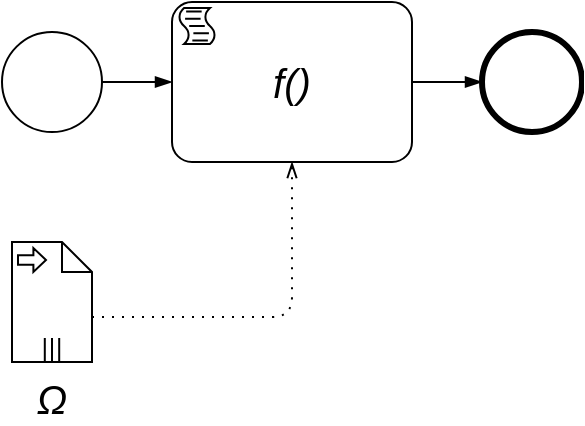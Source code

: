 <mxfile version="15.5.8" type="github" pages="6">
  <diagram name="action" id="ZmgsTJwCSUVpYqHxVXld">
    <mxGraphModel dx="786" dy="523" grid="1" gridSize="10" guides="1" tooltips="1" connect="1" arrows="1" fold="1" page="1" pageScale="1" pageWidth="827" pageHeight="1169" math="0" shadow="0">
      <root>
        <mxCell id="64gPIfemIm8wBGfhmk---0" />
        <mxCell id="64gPIfemIm8wBGfhmk---1" parent="64gPIfemIm8wBGfhmk---0" />
        <mxCell id="rY1zfkwRxjtRHLSeHKje-0" value="&lt;i&gt;Ω&lt;/i&gt;" style="shape=mxgraph.bpmn.data;labelPosition=center;verticalLabelPosition=bottom;align=center;verticalAlign=top;whiteSpace=wrap;size=15;html=1;bpmnTransferType=input;isCollection=1;fontSize=20;" vertex="1" parent="64gPIfemIm8wBGfhmk---1">
          <mxGeometry x="240" y="480" width="40" height="60" as="geometry" />
        </mxCell>
        <mxCell id="rY1zfkwRxjtRHLSeHKje-1" value="f()" style="points=[[0.25,0,0],[0.5,0,0],[0.75,0,0],[1,0.25,0],[1,0.5,0],[1,0.75,0],[0.75,1,0],[0.5,1,0],[0.25,1,0],[0,0.75,0],[0,0.5,0],[0,0.25,0]];shape=mxgraph.bpmn.task;whiteSpace=wrap;rectStyle=rounded;size=10;taskMarker=script;fontStyle=2;fontSize=20;" vertex="1" parent="64gPIfemIm8wBGfhmk---1">
          <mxGeometry x="320" y="360" width="120" height="80" as="geometry" />
        </mxCell>
        <mxCell id="rY1zfkwRxjtRHLSeHKje-2" value="" style="points=[[0.145,0.145,0],[0.5,0,0],[0.855,0.145,0],[1,0.5,0],[0.855,0.855,0],[0.5,1,0],[0.145,0.855,0],[0,0.5,0]];shape=mxgraph.bpmn.event;html=1;verticalLabelPosition=bottom;labelBackgroundColor=#ffffff;verticalAlign=top;align=center;perimeter=ellipsePerimeter;outlineConnect=0;aspect=fixed;outline=standard;symbol=general;fontSize=20;" vertex="1" parent="64gPIfemIm8wBGfhmk---1">
          <mxGeometry x="235" y="375" width="50" height="50" as="geometry" />
        </mxCell>
        <mxCell id="rY1zfkwRxjtRHLSeHKje-3" value="" style="points=[[0.145,0.145,0],[0.5,0,0],[0.855,0.145,0],[1,0.5,0],[0.855,0.855,0],[0.5,1,0],[0.145,0.855,0],[0,0.5,0]];shape=mxgraph.bpmn.event;html=1;verticalLabelPosition=bottom;labelBackgroundColor=#ffffff;verticalAlign=top;align=center;perimeter=ellipsePerimeter;outlineConnect=0;aspect=fixed;outline=end;symbol=terminate2;fontSize=20;" vertex="1" parent="64gPIfemIm8wBGfhmk---1">
          <mxGeometry x="475" y="375" width="50" height="50" as="geometry" />
        </mxCell>
        <mxCell id="rY1zfkwRxjtRHLSeHKje-5" value="" style="edgeStyle=elbowEdgeStyle;fontSize=12;html=1;endArrow=blockThin;endFill=1;exitX=1;exitY=0.5;exitDx=0;exitDy=0;exitPerimeter=0;" edge="1" parent="64gPIfemIm8wBGfhmk---1" source="rY1zfkwRxjtRHLSeHKje-1" target="rY1zfkwRxjtRHLSeHKje-3">
          <mxGeometry width="160" relative="1" as="geometry">
            <mxPoint x="570" y="350" as="sourcePoint" />
            <mxPoint x="460" y="420" as="targetPoint" />
          </mxGeometry>
        </mxCell>
        <mxCell id="rY1zfkwRxjtRHLSeHKje-6" value="" style="edgeStyle=elbowEdgeStyle;fontSize=12;html=1;endArrow=blockThin;endFill=1;exitX=1;exitY=0.5;exitDx=0;exitDy=0;exitPerimeter=0;entryX=0;entryY=0.5;entryDx=0;entryDy=0;entryPerimeter=0;" edge="1" parent="64gPIfemIm8wBGfhmk---1" source="rY1zfkwRxjtRHLSeHKje-2" target="rY1zfkwRxjtRHLSeHKje-1">
          <mxGeometry width="160" relative="1" as="geometry">
            <mxPoint x="460" y="320" as="sourcePoint" />
            <mxPoint x="500" y="320" as="targetPoint" />
            <Array as="points">
              <mxPoint x="300" y="400" />
              <mxPoint x="450" y="480" />
              <mxPoint x="480" y="560" />
            </Array>
          </mxGeometry>
        </mxCell>
        <mxCell id="rY1zfkwRxjtRHLSeHKje-7" value="" style="edgeStyle=elbowEdgeStyle;fontSize=12;html=1;endFill=0;startFill=0;endSize=6;startSize=6;dashed=1;dashPattern=1 4;endArrow=openThin;startArrow=none;exitX=0;exitY=0;exitDx=40;exitDy=37.5;exitPerimeter=0;entryX=0.5;entryY=1;entryDx=0;entryDy=0;entryPerimeter=0;" edge="1" parent="64gPIfemIm8wBGfhmk---1" source="rY1zfkwRxjtRHLSeHKje-0" target="rY1zfkwRxjtRHLSeHKje-1">
          <mxGeometry width="160" relative="1" as="geometry">
            <mxPoint x="341" y="557.5" as="sourcePoint" />
            <mxPoint x="413.5" y="510" as="targetPoint" />
            <Array as="points">
              <mxPoint x="380" y="500" />
              <mxPoint x="413.5" y="540" />
              <mxPoint x="383.5" y="550" />
              <mxPoint x="413.5" y="600" />
              <mxPoint x="443.5" y="580" />
            </Array>
          </mxGeometry>
        </mxCell>
      </root>
    </mxGraphModel>
  </diagram>
  <diagram name="dataOp" id="CG3BJu0UHaNjeeqR862J">
    <mxGraphModel dx="786" dy="523" grid="1" gridSize="10" guides="1" tooltips="1" connect="1" arrows="1" fold="1" page="1" pageScale="1" pageWidth="827" pageHeight="1169" math="0" shadow="0">
      <root>
        <mxCell id="mtPQD3GBz3dvf0cSw5bS-0" />
        <mxCell id="mtPQD3GBz3dvf0cSw5bS-1" parent="mtPQD3GBz3dvf0cSw5bS-0" />
        <mxCell id="mtPQD3GBz3dvf0cSw5bS-6" value="Input" style="shape=mxgraph.bpmn.data;labelPosition=center;verticalLabelPosition=bottom;align=center;verticalAlign=top;whiteSpace=wrap;size=15;html=1;bpmnTransferType=input;isCollection=1;fillColor=#f8cecc;strokeColor=#b85450;fontFamily=Verdana;" parent="mtPQD3GBz3dvf0cSw5bS-1" vertex="1">
          <mxGeometry x="242.5" y="620" width="35" height="40" as="geometry" />
        </mxCell>
        <mxCell id="mtPQD3GBz3dvf0cSw5bS-7" value="" style="edgeStyle=elbowEdgeStyle;fontSize=12;html=1;endFill=0;startFill=0;endSize=6;startSize=6;dashed=1;dashPattern=1 4;endArrow=openThin;startArrow=none;exitX=0;exitY=0;exitDx=40;exitDy=37.5;exitPerimeter=0;entryX=0.25;entryY=1;entryDx=0;entryDy=0;entryPerimeter=0;" parent="mtPQD3GBz3dvf0cSw5bS-1" source="mtPQD3GBz3dvf0cSw5bS-6" target="mtPQD3GBz3dvf0cSw5bS-11" edge="1">
          <mxGeometry width="160" relative="1" as="geometry">
            <mxPoint x="320" y="650" as="sourcePoint" />
            <mxPoint x="410" y="640" as="targetPoint" />
            <Array as="points">
              <mxPoint x="350" y="660" />
            </Array>
          </mxGeometry>
        </mxCell>
        <mxCell id="mtPQD3GBz3dvf0cSw5bS-8" value="" style="points=[[0.145,0.145,0],[0.5,0,0],[0.855,0.145,0],[1,0.5,0],[0.855,0.855,0],[0.5,1,0],[0.145,0.855,0],[0,0.5,0]];shape=mxgraph.bpmn.event;html=1;verticalLabelPosition=bottom;labelBackgroundColor=#ffffff;verticalAlign=top;align=center;perimeter=ellipsePerimeter;outlineConnect=0;aspect=fixed;outline=standard;symbol=general;" parent="mtPQD3GBz3dvf0cSw5bS-1" vertex="1">
          <mxGeometry x="240" y="560" width="40" height="40" as="geometry" />
        </mxCell>
        <mxCell id="mtPQD3GBz3dvf0cSw5bS-9" value="" style="edgeStyle=elbowEdgeStyle;fontSize=12;html=1;endArrow=blockThin;endFill=1;exitX=1;exitY=0.5;exitDx=0;exitDy=0;exitPerimeter=0;entryX=0;entryY=0.5;entryDx=0;entryDy=0;entryPerimeter=0;" parent="mtPQD3GBz3dvf0cSw5bS-1" source="mtPQD3GBz3dvf0cSw5bS-8" target="mtPQD3GBz3dvf0cSw5bS-11" edge="1">
          <mxGeometry width="160" relative="1" as="geometry">
            <mxPoint x="320" y="650" as="sourcePoint" />
            <mxPoint x="330" y="580" as="targetPoint" />
          </mxGeometry>
        </mxCell>
        <mxCell id="mtPQD3GBz3dvf0cSw5bS-10" value="Subflow" style="points=[[0.25,0,0],[0.5,0,0],[0.75,0,0],[1,0.25,0],[1,0.5,0],[1,0.75,0],[0.75,1,0],[0.5,1,0],[0.25,1,0],[0,0.75,0],[0,0.5,0],[0,0.25,0]];shape=mxgraph.bpmn.task;whiteSpace=wrap;rectStyle=rounded;size=10;taskMarker=abstract;isLoopSub=1;fillColor=#d5e8d4;strokeColor=#82b366;fontFamily=Verdana;" parent="mtPQD3GBz3dvf0cSw5bS-1" vertex="1">
          <mxGeometry x="480" y="560" width="120" height="40" as="geometry" />
        </mxCell>
        <mxCell id="mtPQD3GBz3dvf0cSw5bS-11" value="Data Operation" style="points=[[0.25,0,0],[0.5,0,0],[0.75,0,0],[1,0.25,0],[1,0.5,0],[1,0.75,0],[0.75,1,0],[0.5,1,0],[0.25,1,0],[0,0.75,0],[0,0.5,0],[0,0.25,0]];shape=mxgraph.bpmn.task;whiteSpace=wrap;rectStyle=rounded;size=10;taskMarker=businessRule;fillColor=#fff2cc;strokeColor=#d6b656;fontFamily=Verdana;" parent="mtPQD3GBz3dvf0cSw5bS-1" vertex="1">
          <mxGeometry x="320" y="560" width="120" height="40" as="geometry" />
        </mxCell>
        <mxCell id="mtPQD3GBz3dvf0cSw5bS-12" value="" style="edgeStyle=elbowEdgeStyle;fontSize=12;html=1;endArrow=blockThin;endFill=1;exitX=1;exitY=0.5;exitDx=0;exitDy=0;exitPerimeter=0;entryX=0;entryY=0.5;entryDx=0;entryDy=0;entryPerimeter=0;" parent="mtPQD3GBz3dvf0cSw5bS-1" source="mtPQD3GBz3dvf0cSw5bS-11" target="mtPQD3GBz3dvf0cSw5bS-10" edge="1">
          <mxGeometry width="160" relative="1" as="geometry">
            <mxPoint x="290" y="590" as="sourcePoint" />
            <mxPoint x="340" y="590" as="targetPoint" />
          </mxGeometry>
        </mxCell>
        <mxCell id="mtPQD3GBz3dvf0cSw5bS-14" value="Results" style="shape=mxgraph.bpmn.data;labelPosition=center;verticalLabelPosition=bottom;align=center;verticalAlign=top;whiteSpace=wrap;size=15;html=1;bpmnTransferType=none;isCollection=1;fillColor=#f8cecc;strokeColor=#b85450;fontFamily=Verdana;" parent="mtPQD3GBz3dvf0cSw5bS-1" vertex="1">
          <mxGeometry x="442.5" y="620" width="35" height="40" as="geometry" />
        </mxCell>
        <mxCell id="mtPQD3GBz3dvf0cSw5bS-15" value="" style="edgeStyle=elbowEdgeStyle;fontSize=12;html=1;endFill=0;startFill=0;endSize=6;startSize=6;dashed=1;dashPattern=1 4;endArrow=openThin;startArrow=none;entryX=0.25;entryY=1;entryDx=0;entryDy=0;entryPerimeter=0;exitX=0;exitY=0;exitDx=35;exitDy=27.5;exitPerimeter=0;" parent="mtPQD3GBz3dvf0cSw5bS-1" source="mtPQD3GBz3dvf0cSw5bS-14" target="mtPQD3GBz3dvf0cSw5bS-10" edge="1">
          <mxGeometry width="160" relative="1" as="geometry">
            <mxPoint x="500" y="670" as="sourcePoint" />
            <mxPoint x="360" y="630" as="targetPoint" />
            <Array as="points">
              <mxPoint x="510" y="640" />
              <mxPoint x="500" y="630" />
              <mxPoint x="510" y="670" />
            </Array>
          </mxGeometry>
        </mxCell>
        <mxCell id="mtPQD3GBz3dvf0cSw5bS-16" value="" style="edgeStyle=elbowEdgeStyle;fontSize=12;html=1;endFill=0;startFill=0;endSize=6;startSize=6;dashed=1;dashPattern=1 4;endArrow=none;startArrow=none;exitX=0.75;exitY=1;exitDx=0;exitDy=0;exitPerimeter=0;entryX=0;entryY=0.5;entryDx=0;entryDy=0;entryPerimeter=0;" parent="mtPQD3GBz3dvf0cSw5bS-1" source="mtPQD3GBz3dvf0cSw5bS-11" target="mtPQD3GBz3dvf0cSw5bS-14" edge="1">
          <mxGeometry width="160" relative="1" as="geometry">
            <mxPoint x="320" y="650" as="sourcePoint" />
            <mxPoint x="480" y="650" as="targetPoint" />
            <Array as="points">
              <mxPoint x="410" y="630" />
              <mxPoint x="410" y="670" />
            </Array>
          </mxGeometry>
        </mxCell>
        <mxCell id="mtPQD3GBz3dvf0cSw5bS-19" value="" style="points=[[0.145,0.145,0],[0.5,0,0],[0.855,0.145,0],[1,0.5,0],[0.855,0.855,0],[0.5,1,0],[0.145,0.855,0],[0,0.5,0]];shape=mxgraph.bpmn.event;html=1;verticalLabelPosition=bottom;labelBackgroundColor=#ffffff;verticalAlign=top;align=center;perimeter=ellipsePerimeter;outlineConnect=0;aspect=fixed;outline=end;symbol=terminate2;" parent="mtPQD3GBz3dvf0cSw5bS-1" vertex="1">
          <mxGeometry x="640" y="560" width="40" height="40" as="geometry" />
        </mxCell>
        <mxCell id="mtPQD3GBz3dvf0cSw5bS-20" value="" style="edgeStyle=elbowEdgeStyle;fontSize=12;html=1;endArrow=blockThin;endFill=1;exitX=1;exitY=0.5;exitDx=0;exitDy=0;exitPerimeter=0;entryX=0;entryY=0.5;entryDx=0;entryDy=0;entryPerimeter=0;" parent="mtPQD3GBz3dvf0cSw5bS-1" source="mtPQD3GBz3dvf0cSw5bS-10" target="mtPQD3GBz3dvf0cSw5bS-19" edge="1">
          <mxGeometry width="160" relative="1" as="geometry">
            <mxPoint x="450" y="210" as="sourcePoint" />
            <mxPoint x="650" y="210" as="targetPoint" />
          </mxGeometry>
        </mxCell>
        <mxCell id="mtPQD3GBz3dvf0cSw5bS-36" value="Action Result" style="shape=mxgraph.bpmn.data;labelPosition=center;verticalLabelPosition=bottom;align=center;verticalAlign=top;whiteSpace=wrap;size=15;html=1;bpmnTransferType=output;fillColor=#e1d5e7;strokeColor=#9673a6;fontFamily=Verdana;" parent="mtPQD3GBz3dvf0cSw5bS-1" vertex="1">
          <mxGeometry x="642.5" y="620" width="35" height="40" as="geometry" />
        </mxCell>
        <mxCell id="mtPQD3GBz3dvf0cSw5bS-37" value="" style="edgeStyle=elbowEdgeStyle;fontSize=12;html=1;endFill=0;startFill=0;endSize=6;startSize=6;dashed=1;dashPattern=1 4;endArrow=openThin;startArrow=none;exitX=0.75;exitY=1;exitDx=0;exitDy=0;exitPerimeter=0;entryX=0;entryY=0.5;entryDx=0;entryDy=0;entryPerimeter=0;" parent="mtPQD3GBz3dvf0cSw5bS-1" source="mtPQD3GBz3dvf0cSw5bS-10" target="mtPQD3GBz3dvf0cSw5bS-36" edge="1">
          <mxGeometry width="160" relative="1" as="geometry">
            <mxPoint x="570" y="640" as="sourcePoint" />
            <mxPoint x="630" y="740" as="targetPoint" />
            <Array as="points">
              <mxPoint x="570" y="630" />
              <mxPoint x="600" y="650" />
              <mxPoint x="570" y="680" />
              <mxPoint x="550" y="700" />
            </Array>
          </mxGeometry>
        </mxCell>
        <mxCell id="rlijMssMlbkgLzOLZvpP-0" value="&lt;i&gt;Ω&lt;/i&gt;" style="shape=mxgraph.bpmn.data;labelPosition=center;verticalLabelPosition=bottom;align=center;verticalAlign=top;whiteSpace=wrap;size=15;html=1;bpmnTransferType=input;isCollection=1;fontSize=20;" vertex="1" parent="mtPQD3GBz3dvf0cSw5bS-1">
          <mxGeometry x="241" y="920" width="40" height="60" as="geometry" />
        </mxCell>
        <mxCell id="rlijMssMlbkgLzOLZvpP-2" value="" style="points=[[0.145,0.145,0],[0.5,0,0],[0.855,0.145,0],[1,0.5,0],[0.855,0.855,0],[0.5,1,0],[0.145,0.855,0],[0,0.5,0]];shape=mxgraph.bpmn.event;html=1;verticalLabelPosition=bottom;labelBackgroundColor=#ffffff;verticalAlign=top;align=center;perimeter=ellipsePerimeter;outlineConnect=0;aspect=fixed;outline=standard;symbol=general;fontSize=20;" vertex="1" parent="mtPQD3GBz3dvf0cSw5bS-1">
          <mxGeometry x="235" y="815" width="50" height="50" as="geometry" />
        </mxCell>
        <mxCell id="rlijMssMlbkgLzOLZvpP-3" value="" style="points=[[0.145,0.145,0],[0.5,0,0],[0.855,0.145,0],[1,0.5,0],[0.855,0.855,0],[0.5,1,0],[0.145,0.855,0],[0,0.5,0]];shape=mxgraph.bpmn.event;html=1;verticalLabelPosition=bottom;labelBackgroundColor=#ffffff;verticalAlign=top;align=center;perimeter=ellipsePerimeter;outlineConnect=0;aspect=fixed;outline=end;symbol=terminate2;fontSize=20;" vertex="1" parent="mtPQD3GBz3dvf0cSw5bS-1">
          <mxGeometry x="680" y="815" width="50" height="50" as="geometry" />
        </mxCell>
        <mxCell id="rlijMssMlbkgLzOLZvpP-4" value="" style="edgeStyle=elbowEdgeStyle;fontSize=12;html=1;endArrow=blockThin;endFill=1;exitX=1;exitY=0.5;exitDx=0;exitDy=0;exitPerimeter=0;" edge="1" parent="mtPQD3GBz3dvf0cSw5bS-1" source="rlijMssMlbkgLzOLZvpP-8" target="rlijMssMlbkgLzOLZvpP-3">
          <mxGeometry width="160" relative="1" as="geometry">
            <mxPoint x="570" y="790" as="sourcePoint" />
            <mxPoint x="460" y="860" as="targetPoint" />
          </mxGeometry>
        </mxCell>
        <mxCell id="rlijMssMlbkgLzOLZvpP-5" value="" style="edgeStyle=elbowEdgeStyle;fontSize=12;html=1;endArrow=blockThin;endFill=1;exitX=1;exitY=0.5;exitDx=0;exitDy=0;exitPerimeter=0;entryX=0;entryY=0.5;entryDx=0;entryDy=0;entryPerimeter=0;" edge="1" parent="mtPQD3GBz3dvf0cSw5bS-1" source="rlijMssMlbkgLzOLZvpP-2" target="rlijMssMlbkgLzOLZvpP-7">
          <mxGeometry width="160" relative="1" as="geometry">
            <mxPoint x="460" y="760" as="sourcePoint" />
            <mxPoint x="500" y="760" as="targetPoint" />
            <Array as="points">
              <mxPoint x="300" y="840" />
              <mxPoint x="450" y="920" />
              <mxPoint x="480" y="1000" />
            </Array>
          </mxGeometry>
        </mxCell>
        <mxCell id="rlijMssMlbkgLzOLZvpP-6" value="" style="edgeStyle=elbowEdgeStyle;fontSize=12;html=1;endFill=0;startFill=0;endSize=6;startSize=6;dashed=1;dashPattern=1 4;endArrow=openThin;startArrow=none;exitX=0;exitY=0;exitDx=40;exitDy=37.5;exitPerimeter=0;entryX=0.25;entryY=1;entryDx=0;entryDy=0;entryPerimeter=0;" edge="1" parent="mtPQD3GBz3dvf0cSw5bS-1" source="rlijMssMlbkgLzOLZvpP-0" target="rlijMssMlbkgLzOLZvpP-7">
          <mxGeometry width="160" relative="1" as="geometry">
            <mxPoint x="341" y="997.5" as="sourcePoint" />
            <mxPoint x="413.5" y="950" as="targetPoint" />
            <Array as="points">
              <mxPoint x="350" y="930" />
              <mxPoint x="360" y="930" />
              <mxPoint x="380" y="940" />
              <mxPoint x="413.5" y="980" />
              <mxPoint x="383.5" y="990" />
              <mxPoint x="413.5" y="1040" />
              <mxPoint x="443.5" y="1020" />
            </Array>
          </mxGeometry>
        </mxCell>
        <mxCell id="rlijMssMlbkgLzOLZvpP-7" value="X" style="points=[[0.25,0,0],[0.5,0,0],[0.75,0,0],[1,0.25,0],[1,0.5,0],[1,0.75,0],[0.75,1,0],[0.5,1,0],[0.25,1,0],[0,0.75,0],[0,0.5,0],[0,0.25,0]];shape=mxgraph.bpmn.task;whiteSpace=wrap;rectStyle=rounded;size=10;taskMarker=businessRule;fontSize=20;" vertex="1" parent="mtPQD3GBz3dvf0cSw5bS-1">
          <mxGeometry x="320" y="800" width="120" height="80" as="geometry" />
        </mxCell>
        <mxCell id="rlijMssMlbkgLzOLZvpP-8" value="F" style="points=[[0.25,0,0],[0.5,0,0],[0.75,0,0],[1,0.25,0],[1,0.5,0],[1,0.75,0],[0.75,1,0],[0.5,1,0],[0.25,1,0],[0,0.75,0],[0,0.5,0],[0,0.25,0]];shape=mxgraph.bpmn.task;whiteSpace=wrap;rectStyle=rounded;size=10;taskMarker=abstract;isLoopSub=1;fontSize=20;fontStyle=2" vertex="1" parent="mtPQD3GBz3dvf0cSw5bS-1">
          <mxGeometry x="520" y="800" width="120" height="80" as="geometry" />
        </mxCell>
        <mxCell id="rlijMssMlbkgLzOLZvpP-9" value="" style="edgeStyle=elbowEdgeStyle;fontSize=12;html=1;endArrow=blockThin;endFill=1;exitX=1;exitY=0.5;exitDx=0;exitDy=0;exitPerimeter=0;entryX=0;entryY=0.5;entryDx=0;entryDy=0;entryPerimeter=0;" edge="1" parent="mtPQD3GBz3dvf0cSw5bS-1" source="rlijMssMlbkgLzOLZvpP-7" target="rlijMssMlbkgLzOLZvpP-8">
          <mxGeometry width="160" relative="1" as="geometry">
            <mxPoint x="530" y="960" as="sourcePoint" />
            <mxPoint x="660" y="960" as="targetPoint" />
          </mxGeometry>
        </mxCell>
        <mxCell id="rlijMssMlbkgLzOLZvpP-10" value="&lt;font&gt;&lt;font face=&quot;Courier New&quot; size=&quot;1&quot;&gt;&lt;b style=&quot;font-size: 17px&quot;&gt;eval&lt;/b&gt;&lt;/font&gt;&lt;span style=&quot;font-size: 20px&quot;&gt;(&lt;/span&gt;&lt;i style=&quot;font-size: 20px&quot;&gt;D&lt;/i&gt;&lt;span style=&quot;font-size: 20px&quot;&gt;(&lt;/span&gt;&lt;i style=&quot;font-size: 20px&quot;&gt;G&lt;/i&gt;&lt;span style=&quot;font-size: 20px&quot;&gt;),&amp;nbsp;&lt;/span&gt;&lt;i style=&quot;font-size: 20px&quot;&gt;X&lt;/i&gt;&lt;span style=&quot;font-size: 20px&quot;&gt;(&lt;/span&gt;&lt;i style=&quot;font-size: 20px&quot;&gt;Ω&lt;/i&gt;&lt;span style=&quot;font-size: 20px&quot;&gt;))&lt;/span&gt;&lt;/font&gt;" style="shape=mxgraph.bpmn.data;labelPosition=center;verticalLabelPosition=bottom;align=center;verticalAlign=top;size=15;html=1;bpmnTransferType=none;isCollection=1;fontSize=20;" vertex="1" parent="mtPQD3GBz3dvf0cSw5bS-1">
          <mxGeometry x="460" y="920" width="40" height="60" as="geometry" />
        </mxCell>
        <mxCell id="rlijMssMlbkgLzOLZvpP-11" value="" style="edgeStyle=elbowEdgeStyle;fontSize=12;html=1;endFill=0;startFill=0;endSize=6;startSize=6;dashed=1;dashPattern=1 4;endArrow=openThin;startArrow=none;exitX=0.75;exitY=1;exitDx=0;exitDy=0;exitPerimeter=0;entryX=0;entryY=0.5;entryDx=0;entryDy=0;entryPerimeter=0;" edge="1" parent="mtPQD3GBz3dvf0cSw5bS-1" source="rlijMssMlbkgLzOLZvpP-7" target="rlijMssMlbkgLzOLZvpP-10">
          <mxGeometry width="160" relative="1" as="geometry">
            <mxPoint x="290" y="967.5" as="sourcePoint" />
            <mxPoint x="360" y="890" as="targetPoint" />
            <Array as="points">
              <mxPoint x="410" y="930" />
              <mxPoint x="360" y="940" />
              <mxPoint x="370" y="940" />
              <mxPoint x="390" y="950" />
              <mxPoint x="423.5" y="990" />
              <mxPoint x="393.5" y="1000" />
              <mxPoint x="423.5" y="1050" />
              <mxPoint x="453.5" y="1030" />
            </Array>
          </mxGeometry>
        </mxCell>
        <mxCell id="rlijMssMlbkgLzOLZvpP-12" value="" style="edgeStyle=elbowEdgeStyle;fontSize=12;html=1;endFill=0;startFill=0;endSize=6;startSize=6;dashed=1;dashPattern=1 4;endArrow=openThin;startArrow=none;exitX=0;exitY=0;exitDx=40;exitDy=37.5;exitPerimeter=0;entryX=0.25;entryY=1;entryDx=0;entryDy=0;entryPerimeter=0;" edge="1" parent="mtPQD3GBz3dvf0cSw5bS-1" source="rlijMssMlbkgLzOLZvpP-10" target="rlijMssMlbkgLzOLZvpP-8">
          <mxGeometry width="160" relative="1" as="geometry">
            <mxPoint x="530" y="1017.5" as="sourcePoint" />
            <mxPoint x="600" y="940" as="targetPoint" />
            <Array as="points">
              <mxPoint x="550" y="910" />
              <mxPoint x="510" y="930" />
              <mxPoint x="540" y="940" />
              <mxPoint x="530" y="970" />
              <mxPoint x="600" y="990" />
              <mxPoint x="610" y="990" />
              <mxPoint x="630" y="1000" />
              <mxPoint x="663.5" y="1040" />
              <mxPoint x="633.5" y="1050" />
              <mxPoint x="663.5" y="1100" />
              <mxPoint x="693.5" y="1080" />
            </Array>
          </mxGeometry>
        </mxCell>
        <mxCell id="I0YLZmHu2buA1VgCKHsa-0" value="&lt;i&gt;D&lt;/i&gt;(&lt;i&gt;G&lt;/i&gt;)" style="shape=mxgraph.bpmn.data;labelPosition=center;verticalLabelPosition=bottom;align=center;verticalAlign=top;whiteSpace=wrap;size=15;html=1;bpmnTransferType=input;isCollection=1;fontSize=20;" vertex="1" parent="mtPQD3GBz3dvf0cSw5bS-1">
          <mxGeometry x="240" y="1040" width="40" height="60" as="geometry" />
        </mxCell>
        <mxCell id="I0YLZmHu2buA1VgCKHsa-1" value="" style="edgeStyle=elbowEdgeStyle;fontSize=12;html=1;endFill=0;startFill=0;endSize=6;startSize=6;dashed=1;dashPattern=1 4;endArrow=openThin;startArrow=none;exitX=0;exitY=0;exitDx=40;exitDy=37.5;exitPerimeter=0;entryX=0.5;entryY=1;entryDx=0;entryDy=0;entryPerimeter=0;" edge="1" parent="mtPQD3GBz3dvf0cSw5bS-1" source="I0YLZmHu2buA1VgCKHsa-0" target="rlijMssMlbkgLzOLZvpP-7">
          <mxGeometry width="160" relative="1" as="geometry">
            <mxPoint x="290" y="967.5" as="sourcePoint" />
            <mxPoint x="360" y="890" as="targetPoint" />
            <Array as="points">
              <mxPoint x="380" y="1030" />
              <mxPoint x="360" y="940" />
              <mxPoint x="370" y="940" />
              <mxPoint x="390" y="950" />
              <mxPoint x="423.5" y="990" />
              <mxPoint x="393.5" y="1000" />
              <mxPoint x="423.5" y="1050" />
              <mxPoint x="453.5" y="1030" />
            </Array>
          </mxGeometry>
        </mxCell>
        <mxCell id="4f34kjib-TBLV56T7WzX-1" value="" style="edgeStyle=elbowEdgeStyle;fontSize=12;html=1;endFill=0;startFill=0;endSize=6;startSize=6;dashed=1;dashPattern=1 4;endArrow=openThin;startArrow=none;exitX=0;exitY=0;exitDx=40;exitDy=37.5;exitPerimeter=0;entryX=0.75;entryY=1;entryDx=0;entryDy=0;entryPerimeter=0;" edge="1" parent="mtPQD3GBz3dvf0cSw5bS-1" source="I0YLZmHu2buA1VgCKHsa-0" target="rlijMssMlbkgLzOLZvpP-8">
          <mxGeometry width="160" relative="1" as="geometry">
            <mxPoint x="290" y="1087.5" as="sourcePoint" />
            <mxPoint x="390" y="890" as="targetPoint" />
            <Array as="points">
              <mxPoint x="610" y="940" />
              <mxPoint x="570" y="1010" />
              <mxPoint x="390" y="1040" />
              <mxPoint x="370" y="950" />
              <mxPoint x="380" y="950" />
              <mxPoint x="400" y="960" />
              <mxPoint x="433.5" y="1000" />
              <mxPoint x="403.5" y="1010" />
              <mxPoint x="433.5" y="1060" />
              <mxPoint x="463.5" y="1040" />
            </Array>
          </mxGeometry>
        </mxCell>
      </root>
    </mxGraphModel>
  </diagram>
  <diagram name="seq" id="PIpiAjDzQvv26k8Qm0He">
    <mxGraphModel dx="786" dy="523" grid="1" gridSize="10" guides="1" tooltips="1" connect="1" arrows="1" fold="1" page="1" pageScale="1" pageWidth="827" pageHeight="1169" math="0" shadow="0">
      <root>
        <mxCell id="oDSJOYrTl1rFPSjPKtZr-0" />
        <mxCell id="oDSJOYrTl1rFPSjPKtZr-1" parent="oDSJOYrTl1rFPSjPKtZr-0" />
        <mxCell id="oDSJOYrTl1rFPSjPKtZr-16" value="&lt;i&gt;Ω&lt;/i&gt;" style="shape=mxgraph.bpmn.data;labelPosition=center;verticalLabelPosition=bottom;align=center;verticalAlign=top;whiteSpace=wrap;size=15;html=1;bpmnTransferType=input;isCollection=1;fontSize=20;" vertex="1" parent="oDSJOYrTl1rFPSjPKtZr-1">
          <mxGeometry x="240" y="920" width="40" height="60" as="geometry" />
        </mxCell>
        <mxCell id="oDSJOYrTl1rFPSjPKtZr-17" value="" style="points=[[0.145,0.145,0],[0.5,0,0],[0.855,0.145,0],[1,0.5,0],[0.855,0.855,0],[0.5,1,0],[0.145,0.855,0],[0,0.5,0]];shape=mxgraph.bpmn.event;html=1;verticalLabelPosition=bottom;labelBackgroundColor=#ffffff;verticalAlign=top;align=center;perimeter=ellipsePerimeter;outlineConnect=0;aspect=fixed;outline=standard;symbol=general;fontSize=20;" vertex="1" parent="oDSJOYrTl1rFPSjPKtZr-1">
          <mxGeometry x="235" y="815" width="50" height="50" as="geometry" />
        </mxCell>
        <mxCell id="oDSJOYrTl1rFPSjPKtZr-18" value="" style="points=[[0.145,0.145,0],[0.5,0,0],[0.855,0.145,0],[1,0.5,0],[0.855,0.855,0],[0.5,1,0],[0.145,0.855,0],[0,0.5,0]];shape=mxgraph.bpmn.event;html=1;verticalLabelPosition=bottom;labelBackgroundColor=#ffffff;verticalAlign=top;align=center;perimeter=ellipsePerimeter;outlineConnect=0;aspect=fixed;outline=end;symbol=terminate2;fontSize=20;" vertex="1" parent="oDSJOYrTl1rFPSjPKtZr-1">
          <mxGeometry x="920" y="815" width="50" height="50" as="geometry" />
        </mxCell>
        <mxCell id="oDSJOYrTl1rFPSjPKtZr-19" value="" style="edgeStyle=elbowEdgeStyle;fontSize=12;html=1;endArrow=blockThin;endFill=1;exitX=1;exitY=0.5;exitDx=0;exitDy=0;exitPerimeter=0;" edge="1" parent="oDSJOYrTl1rFPSjPKtZr-1" source="oDSJOYrTl1rFPSjPKtZr-31" target="oDSJOYrTl1rFPSjPKtZr-18">
          <mxGeometry width="160" relative="1" as="geometry">
            <mxPoint x="1010" y="840" as="sourcePoint" />
            <mxPoint x="870" y="860" as="targetPoint" />
          </mxGeometry>
        </mxCell>
        <mxCell id="oDSJOYrTl1rFPSjPKtZr-20" value="" style="edgeStyle=elbowEdgeStyle;fontSize=12;html=1;endArrow=blockThin;endFill=1;exitX=1;exitY=0.5;exitDx=0;exitDy=0;exitPerimeter=0;entryX=0;entryY=0.5;entryDx=0;entryDy=0;entryPerimeter=0;" edge="1" parent="oDSJOYrTl1rFPSjPKtZr-1" source="oDSJOYrTl1rFPSjPKtZr-17" target="oDSJOYrTl1rFPSjPKtZr-23">
          <mxGeometry width="160" relative="1" as="geometry">
            <mxPoint x="460" y="760" as="sourcePoint" />
            <mxPoint x="500" y="760" as="targetPoint" />
            <Array as="points">
              <mxPoint x="300" y="840" />
              <mxPoint x="450" y="920" />
              <mxPoint x="480" y="1000" />
            </Array>
          </mxGeometry>
        </mxCell>
        <mxCell id="oDSJOYrTl1rFPSjPKtZr-21" value="" style="edgeStyle=elbowEdgeStyle;fontSize=12;html=1;endFill=0;startFill=0;endSize=6;startSize=6;dashed=1;dashPattern=1 4;endArrow=openThin;startArrow=none;exitX=0;exitY=0;exitDx=40;exitDy=37.5;exitPerimeter=0;entryX=0.25;entryY=1;entryDx=0;entryDy=0;entryPerimeter=0;" edge="1" parent="oDSJOYrTl1rFPSjPKtZr-1" source="oDSJOYrTl1rFPSjPKtZr-16" target="oDSJOYrTl1rFPSjPKtZr-23">
          <mxGeometry width="160" relative="1" as="geometry">
            <mxPoint x="341" y="997.5" as="sourcePoint" />
            <mxPoint x="413.5" y="950" as="targetPoint" />
            <Array as="points">
              <mxPoint x="350" y="930" />
              <mxPoint x="360" y="930" />
              <mxPoint x="380" y="940" />
              <mxPoint x="413.5" y="980" />
              <mxPoint x="383.5" y="990" />
              <mxPoint x="413.5" y="1040" />
              <mxPoint x="443.5" y="1020" />
            </Array>
          </mxGeometry>
        </mxCell>
        <mxCell id="oDSJOYrTl1rFPSjPKtZr-23" value="F₁" style="points=[[0.25,0,0],[0.5,0,0],[0.75,0,0],[1,0.25,0],[1,0.5,0],[1,0.75,0],[0.75,1,0],[0.5,1,0],[0.25,1,0],[0,0.75,0],[0,0.5,0],[0,0.25,0]];shape=mxgraph.bpmn.task;whiteSpace=wrap;rectStyle=rounded;size=10;taskMarker=abstract;isLoopSub=1;fontSize=20;fontStyle=2" vertex="1" parent="oDSJOYrTl1rFPSjPKtZr-1">
          <mxGeometry x="320" y="800" width="120" height="80" as="geometry" />
        </mxCell>
        <mxCell id="oDSJOYrTl1rFPSjPKtZr-27" value="" style="edgeStyle=elbowEdgeStyle;fontSize=12;html=1;endFill=0;startFill=0;endSize=6;startSize=6;dashed=1;dashPattern=1 4;endArrow=openThin;startArrow=none;exitX=0;exitY=0;exitDx=40;exitDy=37.5;exitPerimeter=0;entryX=0.25;entryY=1;entryDx=0;entryDy=0;entryPerimeter=0;" edge="1" parent="oDSJOYrTl1rFPSjPKtZr-1" source="oDSJOYrTl1rFPSjPKtZr-16" target="oDSJOYrTl1rFPSjPKtZr-31">
          <mxGeometry width="160" relative="1" as="geometry">
            <mxPoint x="650" y="1100" as="sourcePoint" />
            <mxPoint x="790" y="1010" as="targetPoint" />
            <Array as="points">
              <mxPoint x="790" y="930" />
              <mxPoint x="710" y="1082.5" />
              <mxPoint x="700" y="1112.5" />
              <mxPoint x="770" y="1132.5" />
              <mxPoint x="780" y="1132.5" />
              <mxPoint x="800" y="1142.5" />
              <mxPoint x="833.5" y="1182.5" />
              <mxPoint x="803.5" y="1192.5" />
              <mxPoint x="833.5" y="1242.5" />
              <mxPoint x="863.5" y="1222.5" />
            </Array>
          </mxGeometry>
        </mxCell>
        <mxCell id="oDSJOYrTl1rFPSjPKtZr-28" value="&lt;i&gt;D&lt;/i&gt;(&lt;i&gt;G&lt;/i&gt;)" style="shape=mxgraph.bpmn.data;labelPosition=center;verticalLabelPosition=bottom;align=center;verticalAlign=top;whiteSpace=wrap;size=15;html=1;bpmnTransferType=input;isCollection=1;fontSize=20;" vertex="1" parent="oDSJOYrTl1rFPSjPKtZr-1">
          <mxGeometry x="241" y="1040" width="40" height="60" as="geometry" />
        </mxCell>
        <mxCell id="oDSJOYrTl1rFPSjPKtZr-29" value="" style="edgeStyle=elbowEdgeStyle;fontSize=12;html=1;endFill=0;startFill=0;endSize=6;startSize=6;dashed=1;dashPattern=1 4;endArrow=openThin;startArrow=none;exitX=0;exitY=0;exitDx=40;exitDy=37.5;exitPerimeter=0;entryX=0.75;entryY=1;entryDx=0;entryDy=0;entryPerimeter=0;" edge="1" parent="oDSJOYrTl1rFPSjPKtZr-1" source="oDSJOYrTl1rFPSjPKtZr-28" target="oDSJOYrTl1rFPSjPKtZr-23">
          <mxGeometry width="160" relative="1" as="geometry">
            <mxPoint x="290" y="967.5" as="sourcePoint" />
            <mxPoint x="360" y="890" as="targetPoint" />
            <Array as="points">
              <mxPoint x="410" y="950" />
              <mxPoint x="380" y="950" />
              <mxPoint x="550" y="930" />
              <mxPoint x="380" y="1030" />
              <mxPoint x="360" y="940" />
              <mxPoint x="370" y="940" />
              <mxPoint x="390" y="950" />
              <mxPoint x="423.5" y="990" />
              <mxPoint x="393.5" y="1000" />
              <mxPoint x="423.5" y="1050" />
              <mxPoint x="453.5" y="1030" />
            </Array>
          </mxGeometry>
        </mxCell>
        <mxCell id="oDSJOYrTl1rFPSjPKtZr-30" value="F₁" style="points=[[0.25,0,0],[0.5,0,0],[0.75,0,0],[1,0.25,0],[1,0.5,0],[1,0.75,0],[0.75,1,0],[0.5,1,0],[0.25,1,0],[0,0.75,0],[0,0.5,0],[0,0.25,0]];shape=mxgraph.bpmn.task;whiteSpace=wrap;rectStyle=rounded;size=10;taskMarker=abstract;isLoopSub=1;fontSize=20;fontStyle=2" vertex="1" parent="oDSJOYrTl1rFPSjPKtZr-1">
          <mxGeometry x="480" y="800" width="120" height="80" as="geometry" />
        </mxCell>
        <mxCell id="oDSJOYrTl1rFPSjPKtZr-31" value="F₁" style="points=[[0.25,0,0],[0.5,0,0],[0.75,0,0],[1,0.25,0],[1,0.5,0],[1,0.75,0],[0.75,1,0],[0.5,1,0],[0.25,1,0],[0,0.75,0],[0,0.5,0],[0,0.25,0]];shape=mxgraph.bpmn.task;whiteSpace=wrap;rectStyle=rounded;size=10;taskMarker=abstract;isLoopSub=1;fontSize=20;fontStyle=2" vertex="1" parent="oDSJOYrTl1rFPSjPKtZr-1">
          <mxGeometry x="760" y="800" width="120" height="80" as="geometry" />
        </mxCell>
        <mxCell id="-3-gw3Ichaiu_LMAoTk1-0" value="&lt;font&gt;&lt;font style=&quot;font-size: 30px&quot;&gt;...&lt;/font&gt;&lt;br&gt;&lt;/font&gt;" style="text;html=1;strokeColor=none;fillColor=none;align=center;verticalAlign=middle;whiteSpace=wrap;rounded=0;" vertex="1" parent="oDSJOYrTl1rFPSjPKtZr-1">
          <mxGeometry x="640" y="830" width="80" height="20" as="geometry" />
        </mxCell>
        <mxCell id="-3-gw3Ichaiu_LMAoTk1-1" value="" style="edgeStyle=elbowEdgeStyle;fontSize=12;html=1;endArrow=blockThin;endFill=1;entryX=0;entryY=0.5;entryDx=0;entryDy=0;entryPerimeter=0;" edge="1" parent="oDSJOYrTl1rFPSjPKtZr-1" target="oDSJOYrTl1rFPSjPKtZr-30">
          <mxGeometry width="160" relative="1" as="geometry">
            <mxPoint x="440" y="840" as="sourcePoint" />
            <mxPoint x="330" y="850" as="targetPoint" />
            <Array as="points">
              <mxPoint x="460" y="760" />
              <mxPoint x="310" y="850" />
              <mxPoint x="460" y="930" />
              <mxPoint x="490" y="1010" />
            </Array>
          </mxGeometry>
        </mxCell>
        <mxCell id="-3-gw3Ichaiu_LMAoTk1-2" value="" style="edgeStyle=elbowEdgeStyle;fontSize=12;html=1;endArrow=blockThin;endFill=1;entryX=0;entryY=0.5;entryDx=0;entryDy=0;entryPerimeter=0;exitX=1;exitY=0.5;exitDx=0;exitDy=0;" edge="1" parent="oDSJOYrTl1rFPSjPKtZr-1" source="-3-gw3Ichaiu_LMAoTk1-0" target="oDSJOYrTl1rFPSjPKtZr-31">
          <mxGeometry width="160" relative="1" as="geometry">
            <mxPoint x="730" y="910" as="sourcePoint" />
            <mxPoint x="770" y="910" as="targetPoint" />
            <Array as="points">
              <mxPoint x="750" y="830" />
              <mxPoint x="600" y="920" />
              <mxPoint x="750" y="1000" />
              <mxPoint x="780" y="1080" />
            </Array>
          </mxGeometry>
        </mxCell>
        <mxCell id="-3-gw3Ichaiu_LMAoTk1-3" value="" style="edgeStyle=elbowEdgeStyle;fontSize=12;html=1;endArrow=blockThin;endFill=1;entryX=0;entryY=0.5;entryDx=0;entryDy=0;exitX=1;exitY=0.5;exitDx=0;exitDy=0;exitPerimeter=0;" edge="1" parent="oDSJOYrTl1rFPSjPKtZr-1" source="oDSJOYrTl1rFPSjPKtZr-30" target="-3-gw3Ichaiu_LMAoTk1-0">
          <mxGeometry width="160" relative="1" as="geometry">
            <mxPoint x="510" y="1079.5" as="sourcePoint" />
            <mxPoint x="550" y="1079.5" as="targetPoint" />
            <Array as="points">
              <mxPoint x="610" y="860" />
              <mxPoint x="530" y="999.5" />
              <mxPoint x="380" y="1089.5" />
              <mxPoint x="530" y="1169.5" />
              <mxPoint x="560" y="1249.5" />
            </Array>
          </mxGeometry>
        </mxCell>
        <mxCell id="-3-gw3Ichaiu_LMAoTk1-5" value="" style="edgeStyle=elbowEdgeStyle;fontSize=12;html=1;endFill=0;startFill=0;endSize=6;startSize=6;dashed=1;dashPattern=1 4;endArrow=openThin;startArrow=none;exitX=0;exitY=0;exitDx=40;exitDy=37.5;exitPerimeter=0;entryX=0.25;entryY=1;entryDx=0;entryDy=0;entryPerimeter=0;" edge="1" parent="oDSJOYrTl1rFPSjPKtZr-1" source="oDSJOYrTl1rFPSjPKtZr-16" target="oDSJOYrTl1rFPSjPKtZr-30">
          <mxGeometry width="160" relative="1" as="geometry">
            <mxPoint x="290" y="967.5" as="sourcePoint" />
            <mxPoint x="360" y="890" as="targetPoint" />
            <Array as="points">
              <mxPoint x="510" y="930" />
              <mxPoint x="360" y="940" />
              <mxPoint x="370" y="940" />
              <mxPoint x="390" y="950" />
              <mxPoint x="423.5" y="990" />
              <mxPoint x="393.5" y="1000" />
              <mxPoint x="423.5" y="1050" />
              <mxPoint x="453.5" y="1030" />
            </Array>
          </mxGeometry>
        </mxCell>
        <mxCell id="-3-gw3Ichaiu_LMAoTk1-6" value="" style="edgeStyle=elbowEdgeStyle;fontSize=12;html=1;endFill=0;startFill=0;endSize=6;startSize=6;dashed=1;dashPattern=1 4;endArrow=openThin;startArrow=none;exitX=0;exitY=0;exitDx=40;exitDy=37.5;exitPerimeter=0;entryX=0.75;entryY=1;entryDx=0;entryDy=0;entryPerimeter=0;" edge="1" parent="oDSJOYrTl1rFPSjPKtZr-1" source="oDSJOYrTl1rFPSjPKtZr-28" target="oDSJOYrTl1rFPSjPKtZr-30">
          <mxGeometry width="160" relative="1" as="geometry">
            <mxPoint x="290" y="1087.5" as="sourcePoint" />
            <mxPoint x="600" y="910" as="targetPoint" />
            <Array as="points">
              <mxPoint x="570" y="990" />
              <mxPoint x="420" y="960" />
              <mxPoint x="390" y="960" />
              <mxPoint x="560" y="940" />
              <mxPoint x="390" y="1040" />
              <mxPoint x="370" y="950" />
              <mxPoint x="380" y="950" />
              <mxPoint x="400" y="960" />
              <mxPoint x="433.5" y="1000" />
              <mxPoint x="403.5" y="1010" />
              <mxPoint x="433.5" y="1060" />
              <mxPoint x="463.5" y="1040" />
            </Array>
          </mxGeometry>
        </mxCell>
        <mxCell id="-3-gw3Ichaiu_LMAoTk1-7" value="" style="edgeStyle=elbowEdgeStyle;fontSize=12;html=1;endFill=0;startFill=0;endSize=6;startSize=6;dashed=1;dashPattern=1 4;endArrow=openThin;startArrow=none;exitX=0;exitY=0;exitDx=40;exitDy=37.5;exitPerimeter=0;entryX=0.75;entryY=1;entryDx=0;entryDy=0;entryPerimeter=0;" edge="1" parent="oDSJOYrTl1rFPSjPKtZr-1" source="oDSJOYrTl1rFPSjPKtZr-28" target="oDSJOYrTl1rFPSjPKtZr-31">
          <mxGeometry width="160" relative="1" as="geometry">
            <mxPoint x="300" y="1097.5" as="sourcePoint" />
            <mxPoint x="430" y="900" as="targetPoint" />
            <Array as="points">
              <mxPoint x="850" y="1020" />
              <mxPoint x="430" y="970" />
              <mxPoint x="400" y="970" />
              <mxPoint x="570" y="950" />
              <mxPoint x="400" y="1050" />
              <mxPoint x="380" y="960" />
              <mxPoint x="390" y="960" />
              <mxPoint x="410" y="970" />
              <mxPoint x="443.5" y="1010" />
              <mxPoint x="413.5" y="1020" />
              <mxPoint x="443.5" y="1070" />
              <mxPoint x="473.5" y="1050" />
            </Array>
          </mxGeometry>
        </mxCell>
      </root>
    </mxGraphModel>
  </diagram>
  <diagram name="forEach" id="oOmNVEYPElgqzOQ3dwtx">
    <mxGraphModel dx="786" dy="523" grid="1" gridSize="10" guides="1" tooltips="1" connect="1" arrows="1" fold="1" page="1" pageScale="1" pageWidth="827" pageHeight="1169" math="0" shadow="0">
      <root>
        <mxCell id="U7Phlty4jgBwj6HqkY_i-0" />
        <mxCell id="U7Phlty4jgBwj6HqkY_i-1" parent="U7Phlty4jgBwj6HqkY_i-0" />
        <mxCell id="U7Phlty4jgBwj6HqkY_i-2" value="&lt;i&gt;Ω&lt;/i&gt;" style="shape=mxgraph.bpmn.data;labelPosition=center;verticalLabelPosition=bottom;align=center;verticalAlign=top;whiteSpace=wrap;size=15;html=1;bpmnTransferType=input;isCollection=1;fontSize=20;" vertex="1" parent="U7Phlty4jgBwj6HqkY_i-1">
          <mxGeometry x="240" y="920" width="40" height="60" as="geometry" />
        </mxCell>
        <mxCell id="U7Phlty4jgBwj6HqkY_i-3" value="" style="points=[[0.145,0.145,0],[0.5,0,0],[0.855,0.145,0],[1,0.5,0],[0.855,0.855,0],[0.5,1,0],[0.145,0.855,0],[0,0.5,0]];shape=mxgraph.bpmn.event;html=1;verticalLabelPosition=bottom;labelBackgroundColor=#ffffff;verticalAlign=top;align=center;perimeter=ellipsePerimeter;outlineConnect=0;aspect=fixed;outline=standard;symbol=general;fontSize=20;" vertex="1" parent="U7Phlty4jgBwj6HqkY_i-1">
          <mxGeometry x="235" y="815" width="50" height="50" as="geometry" />
        </mxCell>
        <mxCell id="U7Phlty4jgBwj6HqkY_i-4" value="" style="points=[[0.145,0.145,0],[0.5,0,0],[0.855,0.145,0],[1,0.5,0],[0.855,0.855,0],[0.5,1,0],[0.145,0.855,0],[0,0.5,0]];shape=mxgraph.bpmn.event;html=1;verticalLabelPosition=bottom;labelBackgroundColor=#ffffff;verticalAlign=top;align=center;perimeter=ellipsePerimeter;outlineConnect=0;aspect=fixed;outline=end;symbol=terminate2;fontSize=20;" vertex="1" parent="U7Phlty4jgBwj6HqkY_i-1">
          <mxGeometry x="920" y="815" width="50" height="50" as="geometry" />
        </mxCell>
        <mxCell id="U7Phlty4jgBwj6HqkY_i-5" value="" style="edgeStyle=elbowEdgeStyle;fontSize=12;html=1;endArrow=blockThin;endFill=1;exitX=1;exitY=0.5;exitDx=0;exitDy=0;exitPerimeter=0;" edge="1" parent="U7Phlty4jgBwj6HqkY_i-1" target="U7Phlty4jgBwj6HqkY_i-4">
          <mxGeometry width="160" relative="1" as="geometry">
            <mxPoint x="880" y="840" as="sourcePoint" />
            <mxPoint x="870" y="860" as="targetPoint" />
          </mxGeometry>
        </mxCell>
        <mxCell id="U7Phlty4jgBwj6HqkY_i-6" value="" style="edgeStyle=elbowEdgeStyle;fontSize=12;html=1;endArrow=blockThin;endFill=1;exitX=1;exitY=0.5;exitDx=0;exitDy=0;exitPerimeter=0;entryX=0;entryY=0.5;entryDx=0;entryDy=0;entryPerimeter=0;" edge="1" parent="U7Phlty4jgBwj6HqkY_i-1" source="U7Phlty4jgBwj6HqkY_i-3" target="U7Phlty4jgBwj6HqkY_i-8">
          <mxGeometry width="160" relative="1" as="geometry">
            <mxPoint x="460" y="760" as="sourcePoint" />
            <mxPoint x="500" y="760" as="targetPoint" />
            <Array as="points">
              <mxPoint x="300" y="840" />
              <mxPoint x="450" y="920" />
              <mxPoint x="480" y="1000" />
            </Array>
          </mxGeometry>
        </mxCell>
        <mxCell id="U7Phlty4jgBwj6HqkY_i-7" value="" style="edgeStyle=elbowEdgeStyle;fontSize=12;html=1;endFill=0;startFill=0;endSize=6;startSize=6;dashed=1;dashPattern=1 4;endArrow=openThin;startArrow=none;exitX=0;exitY=0;exitDx=40;exitDy=37.5;exitPerimeter=0;entryX=0.25;entryY=1;entryDx=0;entryDy=0;entryPerimeter=0;" edge="1" parent="U7Phlty4jgBwj6HqkY_i-1" source="U7Phlty4jgBwj6HqkY_i-2" target="U7Phlty4jgBwj6HqkY_i-8">
          <mxGeometry width="160" relative="1" as="geometry">
            <mxPoint x="341" y="997.5" as="sourcePoint" />
            <mxPoint x="413.5" y="950" as="targetPoint" />
            <Array as="points">
              <mxPoint x="350" y="930" />
              <mxPoint x="360" y="930" />
              <mxPoint x="380" y="940" />
              <mxPoint x="413.5" y="980" />
              <mxPoint x="383.5" y="990" />
              <mxPoint x="413.5" y="1040" />
              <mxPoint x="443.5" y="1020" />
            </Array>
          </mxGeometry>
        </mxCell>
        <mxCell id="U7Phlty4jgBwj6HqkY_i-8" value="F₁" style="points=[[0.25,0,0],[0.5,0,0],[0.75,0,0],[1,0.25,0],[1,0.5,0],[1,0.75,0],[0.75,1,0],[0.5,1,0],[0.25,1,0],[0,0.75,0],[0,0.5,0],[0,0.25,0]];shape=mxgraph.bpmn.task;whiteSpace=wrap;rectStyle=rounded;size=10;taskMarker=abstract;isLoopSub=1;fontSize=20;fontStyle=2" vertex="1" parent="U7Phlty4jgBwj6HqkY_i-1">
          <mxGeometry x="320" y="800" width="120" height="80" as="geometry" />
        </mxCell>
        <mxCell id="U7Phlty4jgBwj6HqkY_i-10" value="&lt;i&gt;D&lt;/i&gt;(&lt;i&gt;G&lt;/i&gt;)" style="shape=mxgraph.bpmn.data;labelPosition=center;verticalLabelPosition=bottom;align=center;verticalAlign=top;whiteSpace=wrap;size=15;html=1;bpmnTransferType=input;isCollection=1;fontSize=20;" vertex="1" parent="U7Phlty4jgBwj6HqkY_i-1">
          <mxGeometry x="241" y="1040" width="40" height="60" as="geometry" />
        </mxCell>
        <mxCell id="U7Phlty4jgBwj6HqkY_i-11" value="" style="edgeStyle=elbowEdgeStyle;fontSize=12;html=1;endFill=0;startFill=0;endSize=6;startSize=6;dashed=1;dashPattern=1 4;endArrow=openThin;startArrow=none;exitX=0;exitY=0;exitDx=40;exitDy=37.5;exitPerimeter=0;entryX=0.75;entryY=1;entryDx=0;entryDy=0;entryPerimeter=0;" edge="1" parent="U7Phlty4jgBwj6HqkY_i-1" source="U7Phlty4jgBwj6HqkY_i-10" target="U7Phlty4jgBwj6HqkY_i-8">
          <mxGeometry width="160" relative="1" as="geometry">
            <mxPoint x="290" y="967.5" as="sourcePoint" />
            <mxPoint x="360" y="890" as="targetPoint" />
            <Array as="points">
              <mxPoint x="410" y="950" />
              <mxPoint x="380" y="950" />
              <mxPoint x="550" y="930" />
              <mxPoint x="380" y="1030" />
              <mxPoint x="360" y="940" />
              <mxPoint x="370" y="940" />
              <mxPoint x="390" y="950" />
              <mxPoint x="423.5" y="990" />
              <mxPoint x="393.5" y="1000" />
              <mxPoint x="423.5" y="1050" />
              <mxPoint x="453.5" y="1030" />
            </Array>
          </mxGeometry>
        </mxCell>
      </root>
    </mxGraphModel>
  </diagram>
  <diagram name="forEach" id="QitO579372CH9NmkdHUQ">
    <mxGraphModel dx="786" dy="523" grid="1" gridSize="10" guides="1" tooltips="1" connect="1" arrows="1" fold="1" page="1" pageScale="1" pageWidth="827" pageHeight="1169" math="0" shadow="0">
      <root>
        <mxCell id="ShbDKrCvpHO8_BGKxu80-0" />
        <mxCell id="ShbDKrCvpHO8_BGKxu80-1" parent="ShbDKrCvpHO8_BGKxu80-0" />
        <mxCell id="ShbDKrCvpHO8_BGKxu80-2" value="Input" style="shape=mxgraph.bpmn.data;labelPosition=center;verticalLabelPosition=bottom;align=center;verticalAlign=top;whiteSpace=wrap;size=15;html=1;bpmnTransferType=input;isCollection=1;fillColor=#f8cecc;strokeColor=#b85450;" parent="ShbDKrCvpHO8_BGKxu80-1" vertex="1">
          <mxGeometry x="142.5" y="280" width="35" height="40" as="geometry" />
        </mxCell>
        <mxCell id="ShbDKrCvpHO8_BGKxu80-3" value="" style="edgeStyle=elbowEdgeStyle;fontSize=12;html=1;endFill=0;startFill=0;endSize=6;startSize=6;dashed=1;dashPattern=1 4;endArrow=openThin;startArrow=none;entryX=0.25;entryY=1;entryDx=0;entryDy=0;entryPerimeter=0;exitX=0;exitY=0;exitDx=35;exitDy=27.5;exitPerimeter=0;" parent="ShbDKrCvpHO8_BGKxu80-1" source="ShbDKrCvpHO8_BGKxu80-2" target="ShbDKrCvpHO8_BGKxu80-8" edge="1">
          <mxGeometry width="160" relative="1" as="geometry">
            <mxPoint x="190" y="350" as="sourcePoint" />
            <mxPoint x="260" y="400" as="targetPoint" />
            <Array as="points">
              <mxPoint x="260" y="300" />
              <mxPoint x="220" y="300" />
              <mxPoint x="260" y="330" />
              <mxPoint x="270" y="348" />
              <mxPoint x="290" y="390" />
            </Array>
          </mxGeometry>
        </mxCell>
        <mxCell id="ShbDKrCvpHO8_BGKxu80-4" value="" style="points=[[0.145,0.145,0],[0.5,0,0],[0.855,0.145,0],[1,0.5,0],[0.855,0.855,0],[0.5,1,0],[0.145,0.855,0],[0,0.5,0]];shape=mxgraph.bpmn.event;html=1;verticalLabelPosition=bottom;labelBackgroundColor=#ffffff;verticalAlign=top;align=center;perimeter=ellipsePerimeter;outlineConnect=0;aspect=fixed;outline=standard;symbol=general;" parent="ShbDKrCvpHO8_BGKxu80-1" vertex="1">
          <mxGeometry x="140" y="220" width="40" height="40" as="geometry" />
        </mxCell>
        <mxCell id="ShbDKrCvpHO8_BGKxu80-5" value="" style="edgeStyle=elbowEdgeStyle;fontSize=12;html=1;endArrow=blockThin;endFill=1;exitX=1;exitY=0.5;exitDx=0;exitDy=0;exitPerimeter=0;entryX=0;entryY=0.5;entryDx=0;entryDy=0;entryPerimeter=0;" parent="ShbDKrCvpHO8_BGKxu80-1" source="ShbDKrCvpHO8_BGKxu80-4" target="ShbDKrCvpHO8_BGKxu80-8" edge="1">
          <mxGeometry width="160" relative="1" as="geometry">
            <mxPoint x="230" y="310" as="sourcePoint" />
            <mxPoint x="230" y="240" as="targetPoint" />
          </mxGeometry>
        </mxCell>
        <mxCell id="ShbDKrCvpHO8_BGKxu80-6" value="" style="edgeStyle=elbowEdgeStyle;fontSize=12;html=1;endArrow=blockThin;endFill=1;exitX=1;exitY=0.5;exitDx=0;exitDy=0;exitPerimeter=0;entryX=0;entryY=0.5;entryDx=0;entryDy=0;entryPerimeter=0;" parent="ShbDKrCvpHO8_BGKxu80-1" source="ShbDKrCvpHO8_BGKxu80-8" target="ShbDKrCvpHO8_BGKxu80-7" edge="1">
          <mxGeometry width="160" relative="1" as="geometry">
            <mxPoint x="350" y="240" as="sourcePoint" />
            <mxPoint x="390" y="240" as="targetPoint" />
          </mxGeometry>
        </mxCell>
        <mxCell id="ShbDKrCvpHO8_BGKxu80-7" value="" style="points=[[0.145,0.145,0],[0.5,0,0],[0.855,0.145,0],[1,0.5,0],[0.855,0.855,0],[0.5,1,0],[0.145,0.855,0],[0,0.5,0]];shape=mxgraph.bpmn.event;html=1;verticalLabelPosition=bottom;labelBackgroundColor=#ffffff;verticalAlign=top;align=center;perimeter=ellipsePerimeter;outlineConnect=0;aspect=fixed;outline=end;symbol=terminate2;" parent="ShbDKrCvpHO8_BGKxu80-1" vertex="1">
          <mxGeometry x="389" y="220" width="40" height="40" as="geometry" />
        </mxCell>
        <mxCell id="ShbDKrCvpHO8_BGKxu80-8" value="Subflow" style="points=[[0.25,0,0],[0.5,0,0],[0.75,0,0],[1,0.25,0],[1,0.5,0],[1,0.75,0],[0.75,1,0],[0.5,1,0],[0.25,1,0],[0,0.75,0],[0,0.5,0],[0,0.25,0]];shape=mxgraph.bpmn.task;whiteSpace=wrap;rectStyle=rounded;size=10;taskMarker=abstract;isLoopSub=1;isLoopMultiParallel=1;fillColor=#d5e8d4;strokeColor=#82b366;" parent="ShbDKrCvpHO8_BGKxu80-1" vertex="1">
          <mxGeometry x="230" y="220" width="120" height="40" as="geometry" />
        </mxCell>
        <mxCell id="ShbDKrCvpHO8_BGKxu80-10" value="Action Results" style="shape=mxgraph.bpmn.data;labelPosition=center;verticalLabelPosition=bottom;align=center;verticalAlign=top;whiteSpace=wrap;size=15;html=1;bpmnTransferType=output;isCollection=1;fillColor=#e1d5e7;strokeColor=#9673a6;" parent="ShbDKrCvpHO8_BGKxu80-1" vertex="1">
          <mxGeometry x="391" y="280" width="36" height="40" as="geometry" />
        </mxCell>
        <mxCell id="ShbDKrCvpHO8_BGKxu80-11" value="" style="edgeStyle=elbowEdgeStyle;fontSize=12;html=1;endFill=0;startFill=0;endSize=6;startSize=6;dashed=1;dashPattern=1 4;endArrow=openThin;startArrow=none;exitX=0.75;exitY=1;exitDx=0;exitDy=0;exitPerimeter=0;entryX=0;entryY=0.5;entryDx=0;entryDy=0;entryPerimeter=0;" parent="ShbDKrCvpHO8_BGKxu80-1" source="ShbDKrCvpHO8_BGKxu80-8" target="ShbDKrCvpHO8_BGKxu80-10" edge="1">
          <mxGeometry width="160" relative="1" as="geometry">
            <mxPoint x="195" y="357.5" as="sourcePoint" />
            <mxPoint x="390" y="350" as="targetPoint" />
            <Array as="points">
              <mxPoint x="320" y="300" />
              <mxPoint x="270" y="340" />
              <mxPoint x="280" y="358" />
              <mxPoint x="300" y="400" />
            </Array>
          </mxGeometry>
        </mxCell>
      </root>
    </mxGraphModel>
  </diagram>
  <diagram name="parallel" id="KHTnShrRjZycdclNUGyd">
    <mxGraphModel dx="786" dy="523" grid="1" gridSize="10" guides="1" tooltips="1" connect="1" arrows="1" fold="1" page="1" pageScale="1" pageWidth="827" pageHeight="1169" math="0" shadow="0">
      <root>
        <mxCell id="-Kfl5Yff4n1fGkrnOYJT-0" />
        <mxCell id="-Kfl5Yff4n1fGkrnOYJT-1" parent="-Kfl5Yff4n1fGkrnOYJT-0" />
        <mxCell id="-Kfl5Yff4n1fGkrnOYJT-12" value="" style="edgeStyle=elbowEdgeStyle;fontSize=12;html=1;endFill=0;startFill=0;endSize=6;startSize=6;dashed=1;dashPattern=1 4;endArrow=openThin;startArrow=none;exitX=0.5;exitY=0;exitDx=0;exitDy=0;exitPerimeter=0;entryX=0.25;entryY=1;entryDx=0;entryDy=0;entryPerimeter=0;elbow=vertical;" parent="-Kfl5Yff4n1fGkrnOYJT-1" source="-Kfl5Yff4n1fGkrnOYJT-41" target="-Kfl5Yff4n1fGkrnOYJT-19" edge="1">
          <mxGeometry width="160" relative="1" as="geometry">
            <mxPoint x="80" y="1050" as="sourcePoint" />
            <mxPoint x="240" y="960" as="targetPoint" />
            <Array as="points">
              <mxPoint x="130" y="640" />
              <mxPoint x="120" y="660" />
              <mxPoint x="180" y="690" />
              <mxPoint x="90" y="710" />
              <mxPoint x="170" y="680" />
              <mxPoint x="180" y="670" />
              <mxPoint x="140" y="680" />
              <mxPoint x="90" y="790" />
              <mxPoint x="120" y="680" />
              <mxPoint x="60" y="840" />
              <mxPoint x="140" y="680" />
              <mxPoint x="70" y="920" />
              <mxPoint x="110" y="680" />
              <mxPoint x="100" y="850" />
              <mxPoint x="210" y="680" />
            </Array>
          </mxGeometry>
        </mxCell>
        <mxCell id="-Kfl5Yff4n1fGkrnOYJT-13" value="" style="points=[[0.145,0.145,0],[0.5,0,0],[0.855,0.145,0],[1,0.5,0],[0.855,0.855,0],[0.5,1,0],[0.145,0.855,0],[0,0.5,0]];shape=mxgraph.bpmn.event;html=1;verticalLabelPosition=bottom;labelBackgroundColor=#ffffff;verticalAlign=top;align=center;perimeter=ellipsePerimeter;outlineConnect=0;aspect=fixed;outline=standard;symbol=general;" parent="-Kfl5Yff4n1fGkrnOYJT-1" vertex="1">
          <mxGeometry y="700" width="40" height="40" as="geometry" />
        </mxCell>
        <mxCell id="-Kfl5Yff4n1fGkrnOYJT-14" value="" style="edgeStyle=elbowEdgeStyle;fontSize=12;html=1;endArrow=blockThin;endFill=1;exitX=1;exitY=0.5;exitDx=0;exitDy=0;exitPerimeter=0;entryX=0;entryY=0.5;entryDx=0;entryDy=0;entryPerimeter=0;" parent="-Kfl5Yff4n1fGkrnOYJT-1" source="-Kfl5Yff4n1fGkrnOYJT-13" target="-Kfl5Yff4n1fGkrnOYJT-22" edge="1">
          <mxGeometry width="160" relative="1" as="geometry">
            <mxPoint x="120" y="805" as="sourcePoint" />
            <mxPoint x="120" y="735" as="targetPoint" />
          </mxGeometry>
        </mxCell>
        <mxCell id="-Kfl5Yff4n1fGkrnOYJT-15" value="" style="edgeStyle=elbowEdgeStyle;fontSize=12;html=1;endArrow=blockThin;endFill=1;exitX=1;exitY=0.5;exitDx=0;exitDy=0;exitPerimeter=0;entryX=0;entryY=0.5;entryDx=0;entryDy=0;entryPerimeter=0;" parent="-Kfl5Yff4n1fGkrnOYJT-1" source="-Kfl5Yff4n1fGkrnOYJT-27" target="-Kfl5Yff4n1fGkrnOYJT-16" edge="1">
          <mxGeometry width="160" relative="1" as="geometry">
            <mxPoint x="790" y="595" as="sourcePoint" />
            <mxPoint x="830" y="595" as="targetPoint" />
          </mxGeometry>
        </mxCell>
        <mxCell id="-Kfl5Yff4n1fGkrnOYJT-16" value="" style="points=[[0.145,0.145,0],[0.5,0,0],[0.855,0.145,0],[1,0.5,0],[0.855,0.855,0],[0.5,1,0],[0.145,0.855,0],[0,0.5,0]];shape=mxgraph.bpmn.event;html=1;verticalLabelPosition=bottom;labelBackgroundColor=#ffffff;verticalAlign=top;align=center;perimeter=ellipsePerimeter;outlineConnect=0;aspect=fixed;outline=end;symbol=terminate2;" parent="-Kfl5Yff4n1fGkrnOYJT-1" vertex="1">
          <mxGeometry x="640" y="701" width="39" height="39" as="geometry" />
        </mxCell>
        <mxCell id="-Kfl5Yff4n1fGkrnOYJT-18" value="" style="edgeStyle=elbowEdgeStyle;fontSize=12;html=1;endFill=0;startFill=0;endSize=6;startSize=6;dashed=1;dashPattern=1 4;endArrow=openThin;startArrow=none;entryX=0;entryY=0.5;entryDx=0;entryDy=0;entryPerimeter=0;exitX=0.75;exitY=1;exitDx=0;exitDy=0;exitPerimeter=0;" parent="-Kfl5Yff4n1fGkrnOYJT-1" source="-Kfl5Yff4n1fGkrnOYJT-21" target="-Kfl5Yff4n1fGkrnOYJT-40" edge="1">
          <mxGeometry width="160" relative="1" as="geometry">
            <mxPoint x="320" y="950" as="sourcePoint" />
            <mxPoint x="394" y="1029" as="targetPoint" />
            <Array as="points">
              <mxPoint x="330" y="930" />
              <mxPoint x="330" y="960" />
              <mxPoint x="330" y="1000" />
              <mxPoint x="274" y="1019" />
              <mxPoint x="284" y="1037" />
              <mxPoint x="304" y="1079" />
            </Array>
          </mxGeometry>
        </mxCell>
        <mxCell id="-Kfl5Yff4n1fGkrnOYJT-19" value="Subflow 1" style="points=[[0.25,0,0],[0.5,0,0],[0.75,0,0],[1,0.25,0],[1,0.5,0],[1,0.75,0],[0.75,1,0],[0.5,1,0],[0.25,1,0],[0,0.75,0],[0,0.5,0],[0,0.25,0]];shape=mxgraph.bpmn.task;whiteSpace=wrap;rectStyle=rounded;size=10;taskMarker=abstract;isLoopSub=1;fillColor=#d5e8d4;strokeColor=#82b366;" parent="-Kfl5Yff4n1fGkrnOYJT-1" vertex="1">
          <mxGeometry x="240" y="580" width="120" height="40" as="geometry" />
        </mxCell>
        <mxCell id="-Kfl5Yff4n1fGkrnOYJT-20" value="Subflow 2" style="points=[[0.25,0,0],[0.5,0,0],[0.75,0,0],[1,0.25,0],[1,0.5,0],[1,0.75,0],[0.75,1,0],[0.5,1,0],[0.25,1,0],[0,0.75,0],[0,0.5,0],[0,0.25,0]];shape=mxgraph.bpmn.task;whiteSpace=wrap;rectStyle=rounded;size=10;taskMarker=abstract;isLoopSub=1;fillColor=#d5e8d4;strokeColor=#82b366;" parent="-Kfl5Yff4n1fGkrnOYJT-1" vertex="1">
          <mxGeometry x="240" y="700" width="120" height="40" as="geometry" />
        </mxCell>
        <mxCell id="-Kfl5Yff4n1fGkrnOYJT-21" value="Subflow n" style="points=[[0.25,0,0],[0.5,0,0],[0.75,0,0],[1,0.25,0],[1,0.5,0],[1,0.75,0],[0.75,1,0],[0.5,1,0],[0.25,1,0],[0,0.75,0],[0,0.5,0],[0,0.25,0]];shape=mxgraph.bpmn.task;whiteSpace=wrap;rectStyle=rounded;size=10;taskMarker=abstract;isLoopSub=1;fillColor=#d5e8d4;strokeColor=#82b366;" parent="-Kfl5Yff4n1fGkrnOYJT-1" vertex="1">
          <mxGeometry x="240" y="860" width="120" height="40" as="geometry" />
        </mxCell>
        <mxCell id="-Kfl5Yff4n1fGkrnOYJT-22" value="" style="points=[[0.25,0.25,0],[0.5,0,0],[0.75,0.25,0],[1,0.5,0],[0.75,0.75,0],[0.5,1,0],[0.25,0.75,0],[0,0.5,0]];shape=mxgraph.bpmn.gateway2;html=1;verticalLabelPosition=bottom;labelBackgroundColor=#ffffff;verticalAlign=top;align=center;perimeter=rhombusPerimeter;outlineConnect=0;outline=none;symbol=none;gwType=parallel;fillColor=#f5f5f5;strokeColor=#666666;fontColor=#333333;" parent="-Kfl5Yff4n1fGkrnOYJT-1" vertex="1">
          <mxGeometry x="120" y="700" width="40" height="40" as="geometry" />
        </mxCell>
        <mxCell id="-Kfl5Yff4n1fGkrnOYJT-23" value="&lt;font&gt;&lt;font style=&quot;font-size: 30px&quot;&gt;...&lt;/font&gt;&lt;br&gt;&lt;/font&gt;" style="text;html=1;strokeColor=none;fillColor=none;align=center;verticalAlign=middle;whiteSpace=wrap;rounded=0;" parent="-Kfl5Yff4n1fGkrnOYJT-1" vertex="1">
          <mxGeometry x="255" y="820" width="90" height="20" as="geometry" />
        </mxCell>
        <mxCell id="-Kfl5Yff4n1fGkrnOYJT-24" value="" style="edgeStyle=elbowEdgeStyle;fontSize=12;html=1;endArrow=blockThin;endFill=1;exitX=1;exitY=0.5;exitDx=0;exitDy=0;exitPerimeter=0;entryX=0;entryY=0.5;entryDx=0;entryDy=0;entryPerimeter=0;" parent="-Kfl5Yff4n1fGkrnOYJT-1" source="-Kfl5Yff4n1fGkrnOYJT-22" target="-Kfl5Yff4n1fGkrnOYJT-19" edge="1">
          <mxGeometry width="160" relative="1" as="geometry">
            <mxPoint x="90" y="745" as="sourcePoint" />
            <mxPoint x="130" y="745" as="targetPoint" />
            <Array as="points">
              <mxPoint x="200" y="660" />
              <mxPoint x="190" y="630" />
            </Array>
          </mxGeometry>
        </mxCell>
        <mxCell id="-Kfl5Yff4n1fGkrnOYJT-25" value="" style="edgeStyle=elbowEdgeStyle;fontSize=12;html=1;endArrow=blockThin;endFill=1;exitX=1;exitY=0.5;exitDx=0;exitDy=0;exitPerimeter=0;entryX=0;entryY=0.5;entryDx=0;entryDy=0;entryPerimeter=0;" parent="-Kfl5Yff4n1fGkrnOYJT-1" source="-Kfl5Yff4n1fGkrnOYJT-22" target="-Kfl5Yff4n1fGkrnOYJT-20" edge="1">
          <mxGeometry width="160" relative="1" as="geometry">
            <mxPoint x="180" y="745" as="sourcePoint" />
            <mxPoint x="230" y="650" as="targetPoint" />
            <Array as="points">
              <mxPoint x="200" y="730" />
            </Array>
          </mxGeometry>
        </mxCell>
        <mxCell id="-Kfl5Yff4n1fGkrnOYJT-26" value="" style="edgeStyle=elbowEdgeStyle;fontSize=12;html=1;endArrow=blockThin;endFill=1;exitX=1;exitY=0.5;exitDx=0;exitDy=0;exitPerimeter=0;entryX=0;entryY=0.5;entryDx=0;entryDy=0;entryPerimeter=0;" parent="-Kfl5Yff4n1fGkrnOYJT-1" source="-Kfl5Yff4n1fGkrnOYJT-22" target="-Kfl5Yff4n1fGkrnOYJT-21" edge="1">
          <mxGeometry width="160" relative="1" as="geometry">
            <mxPoint x="180" y="745" as="sourcePoint" />
            <mxPoint x="230" y="650" as="targetPoint" />
            <Array as="points">
              <mxPoint x="200" y="790" />
              <mxPoint x="190" y="790" />
            </Array>
          </mxGeometry>
        </mxCell>
        <mxCell id="-Kfl5Yff4n1fGkrnOYJT-27" value="" style="points=[[0.25,0.25,0],[0.5,0,0],[0.75,0.25,0],[1,0.5,0],[0.75,0.75,0],[0.5,1,0],[0.25,0.75,0],[0,0.5,0]];shape=mxgraph.bpmn.gateway2;html=1;verticalLabelPosition=bottom;labelBackgroundColor=#ffffff;verticalAlign=top;align=center;perimeter=rhombusPerimeter;outlineConnect=0;outline=none;symbol=none;gwType=parallel;fillColor=#f5f5f5;strokeColor=#666666;fontColor=#333333;" parent="-Kfl5Yff4n1fGkrnOYJT-1" vertex="1">
          <mxGeometry x="560" y="700" width="40" height="41" as="geometry" />
        </mxCell>
        <mxCell id="-Kfl5Yff4n1fGkrnOYJT-28" value="" style="edgeStyle=elbowEdgeStyle;fontSize=12;html=1;endFill=0;startFill=0;endSize=6;startSize=6;dashed=1;dashPattern=1 4;endArrow=openThin;startArrow=none;exitX=0.5;exitY=0;exitDx=0;exitDy=0;exitPerimeter=0;entryX=0.25;entryY=1;entryDx=0;entryDy=0;entryPerimeter=0;elbow=vertical;" parent="-Kfl5Yff4n1fGkrnOYJT-1" source="-Kfl5Yff4n1fGkrnOYJT-41" target="-Kfl5Yff4n1fGkrnOYJT-20" edge="1">
          <mxGeometry width="160" relative="1" as="geometry">
            <mxPoint x="80" y="1050" as="sourcePoint" />
            <mxPoint x="280" y="661" as="targetPoint" />
            <Array as="points">
              <mxPoint x="130" y="760" />
              <mxPoint x="150" y="780" />
              <mxPoint x="130" y="800" />
              <mxPoint x="160" y="840" />
              <mxPoint x="140" y="830" />
              <mxPoint x="140" y="820" />
              <mxPoint x="130" y="850" />
              <mxPoint x="150" y="820" />
              <mxPoint x="130" y="690" />
              <mxPoint x="70" y="850" />
              <mxPoint x="150" y="690" />
              <mxPoint x="80" y="930" />
              <mxPoint x="120" y="690" />
              <mxPoint x="110" y="860" />
              <mxPoint x="220" y="690" />
            </Array>
          </mxGeometry>
        </mxCell>
        <mxCell id="-Kfl5Yff4n1fGkrnOYJT-29" value="" style="edgeStyle=elbowEdgeStyle;fontSize=12;html=1;endFill=0;startFill=0;endSize=6;startSize=6;dashed=1;dashPattern=1 4;endArrow=openThin;startArrow=none;entryX=0.25;entryY=1;entryDx=0;entryDy=0;entryPerimeter=0;elbow=vertical;exitX=0.5;exitY=0;exitDx=0;exitDy=0;exitPerimeter=0;" parent="-Kfl5Yff4n1fGkrnOYJT-1" source="-Kfl5Yff4n1fGkrnOYJT-41" target="-Kfl5Yff4n1fGkrnOYJT-21" edge="1">
          <mxGeometry width="160" relative="1" as="geometry">
            <mxPoint x="80" y="1050" as="sourcePoint" />
            <mxPoint x="280" y="801" as="targetPoint" />
            <Array as="points">
              <mxPoint x="210" y="920" />
              <mxPoint x="230" y="980" />
              <mxPoint x="240" y="970" />
              <mxPoint x="170" y="1010" />
              <mxPoint x="160" y="1000" />
              <mxPoint x="130" y="990" />
              <mxPoint x="120" y="970" />
              <mxPoint x="140" y="1018" />
              <mxPoint x="150" y="990" />
              <mxPoint x="160" y="830" />
              <mxPoint x="140" y="700" />
              <mxPoint x="80" y="860" />
              <mxPoint x="160" y="700" />
              <mxPoint x="90" y="940" />
              <mxPoint x="130" y="700" />
              <mxPoint x="120" y="870" />
              <mxPoint x="230" y="700" />
            </Array>
          </mxGeometry>
        </mxCell>
        <mxCell id="-Kfl5Yff4n1fGkrnOYJT-30" value="" style="edgeStyle=elbowEdgeStyle;fontSize=12;html=1;endArrow=blockThin;endFill=1;exitX=1;exitY=0.5;exitDx=0;exitDy=0;exitPerimeter=0;entryX=0;entryY=0.5;entryDx=0;entryDy=0;entryPerimeter=0;" parent="-Kfl5Yff4n1fGkrnOYJT-1" source="-Kfl5Yff4n1fGkrnOYJT-20" target="-Kfl5Yff4n1fGkrnOYJT-27" edge="1">
          <mxGeometry width="160" relative="1" as="geometry">
            <mxPoint x="90" y="745" as="sourcePoint" />
            <mxPoint x="130" y="745" as="targetPoint" />
            <Array as="points">
              <mxPoint x="540" y="730" />
              <mxPoint x="480" y="760" />
              <mxPoint x="520" y="740" />
            </Array>
          </mxGeometry>
        </mxCell>
        <mxCell id="-Kfl5Yff4n1fGkrnOYJT-31" value="" style="edgeStyle=elbowEdgeStyle;fontSize=12;html=1;endArrow=blockThin;endFill=1;exitX=1;exitY=0.5;exitDx=0;exitDy=0;exitPerimeter=0;entryX=0;entryY=0.5;entryDx=0;entryDy=0;entryPerimeter=0;" parent="-Kfl5Yff4n1fGkrnOYJT-1" source="-Kfl5Yff4n1fGkrnOYJT-21" target="-Kfl5Yff4n1fGkrnOYJT-27" edge="1">
          <mxGeometry width="160" relative="1" as="geometry">
            <mxPoint x="370" y="761" as="sourcePoint" />
            <mxPoint x="440" y="746" as="targetPoint" />
            <Array as="points">
              <mxPoint x="480" y="830" />
              <mxPoint x="520" y="820" />
              <mxPoint x="400" y="780" />
            </Array>
          </mxGeometry>
        </mxCell>
        <mxCell id="-Kfl5Yff4n1fGkrnOYJT-32" value="" style="edgeStyle=elbowEdgeStyle;fontSize=12;html=1;endArrow=blockThin;endFill=1;exitX=1;exitY=0.5;exitDx=0;exitDy=0;exitPerimeter=0;entryX=0;entryY=0.5;entryDx=0;entryDy=0;entryPerimeter=0;" parent="-Kfl5Yff4n1fGkrnOYJT-1" source="-Kfl5Yff4n1fGkrnOYJT-19" target="-Kfl5Yff4n1fGkrnOYJT-27" edge="1">
          <mxGeometry width="160" relative="1" as="geometry">
            <mxPoint x="370" y="930" as="sourcePoint" />
            <mxPoint x="440" y="746" as="targetPoint" />
            <Array as="points">
              <mxPoint x="480" y="660" />
              <mxPoint x="520" y="690" />
              <mxPoint x="400" y="680" />
            </Array>
          </mxGeometry>
        </mxCell>
        <mxCell id="-Kfl5Yff4n1fGkrnOYJT-33" value="Action Res. 1" style="shape=mxgraph.bpmn.data;labelPosition=center;verticalLabelPosition=bottom;align=center;verticalAlign=top;whiteSpace=wrap;size=15;html=1;fillColor=#e1d5e7;strokeColor=#9673a6;" parent="-Kfl5Yff4n1fGkrnOYJT-1" vertex="1">
          <mxGeometry x="391" y="620" width="37" height="40" as="geometry" />
        </mxCell>
        <mxCell id="-Kfl5Yff4n1fGkrnOYJT-34" value="" style="edgeStyle=elbowEdgeStyle;fontSize=12;html=1;endFill=0;startFill=0;endSize=6;startSize=6;dashed=1;dashPattern=1 4;endArrow=openThin;startArrow=none;entryX=0;entryY=0.5;entryDx=0;entryDy=0;entryPerimeter=0;elbow=vertical;exitX=0.75;exitY=1;exitDx=0;exitDy=0;exitPerimeter=0;" parent="-Kfl5Yff4n1fGkrnOYJT-1" source="-Kfl5Yff4n1fGkrnOYJT-19" target="-Kfl5Yff4n1fGkrnOYJT-33" edge="1">
          <mxGeometry width="160" relative="1" as="geometry">
            <mxPoint x="380" y="660" as="sourcePoint" />
            <mxPoint x="280" y="661" as="targetPoint" />
            <Array as="points">
              <mxPoint x="360" y="640" />
              <mxPoint x="350" y="660" />
              <mxPoint x="350" y="680" />
              <mxPoint x="390" y="780" />
              <mxPoint x="150" y="690" />
              <mxPoint x="100" y="800" />
              <mxPoint x="130" y="690" />
              <mxPoint x="70" y="850" />
              <mxPoint x="150" y="690" />
              <mxPoint x="80" y="930" />
              <mxPoint x="120" y="690" />
              <mxPoint x="110" y="860" />
              <mxPoint x="220" y="690" />
            </Array>
          </mxGeometry>
        </mxCell>
        <mxCell id="-Kfl5Yff4n1fGkrnOYJT-35" value="" style="edgeStyle=elbowEdgeStyle;fontSize=12;html=1;endFill=0;startFill=0;endSize=6;startSize=6;dashed=1;dashPattern=1 4;endArrow=openThin;startArrow=none;entryX=0;entryY=0.5;entryDx=0;entryDy=0;entryPerimeter=0;elbow=vertical;exitX=0.75;exitY=1;exitDx=0;exitDy=0;exitPerimeter=0;" parent="-Kfl5Yff4n1fGkrnOYJT-1" source="-Kfl5Yff4n1fGkrnOYJT-20" target="-Kfl5Yff4n1fGkrnOYJT-39" edge="1">
          <mxGeometry width="160" relative="1" as="geometry">
            <mxPoint x="340" y="661" as="sourcePoint" />
            <mxPoint x="399" y="840" as="targetPoint" />
            <Array as="points">
              <mxPoint x="370" y="760" />
              <mxPoint x="350" y="781" />
              <mxPoint x="360" y="800" />
              <mxPoint x="340" y="790" />
              <mxPoint x="360" y="840" />
              <mxPoint x="360" y="690" />
              <mxPoint x="400" y="790" />
              <mxPoint x="160" y="700" />
              <mxPoint x="110" y="810" />
              <mxPoint x="140" y="700" />
              <mxPoint x="80" y="860" />
              <mxPoint x="160" y="700" />
              <mxPoint x="90" y="940" />
              <mxPoint x="130" y="700" />
              <mxPoint x="120" y="870" />
              <mxPoint x="230" y="700" />
            </Array>
          </mxGeometry>
        </mxCell>
        <mxCell id="-Kfl5Yff4n1fGkrnOYJT-36" value="" style="edgeStyle=elbowEdgeStyle;fontSize=12;html=1;endFill=0;startFill=0;endSize=6;startSize=6;dashed=1;dashPattern=1 4;endArrow=openThin;startArrow=none;entryX=0;entryY=0;entryDx=21;entryDy=0;entryPerimeter=0;exitX=0;exitY=0;exitDx=37;exitDy=27.5;exitPerimeter=0;" parent="-Kfl5Yff4n1fGkrnOYJT-1" source="-Kfl5Yff4n1fGkrnOYJT-33" target="-Kfl5Yff4n1fGkrnOYJT-42" edge="1">
          <mxGeometry width="160" relative="1" as="geometry">
            <mxPoint x="440" y="680" as="sourcePoint" />
            <mxPoint x="600" y="1050" as="targetPoint" />
            <Array as="points">
              <mxPoint x="521" y="710" />
              <mxPoint x="560" y="700" />
              <mxPoint x="520" y="800" />
              <mxPoint x="570" y="860" />
              <mxPoint x="340" y="1010" />
              <mxPoint x="284" y="1029" />
              <mxPoint x="294" y="1047" />
              <mxPoint x="314" y="1089" />
            </Array>
          </mxGeometry>
        </mxCell>
        <mxCell id="-Kfl5Yff4n1fGkrnOYJT-37" value="" style="edgeStyle=elbowEdgeStyle;fontSize=12;html=1;endFill=0;startFill=0;endSize=6;startSize=6;dashed=1;dashPattern=1 4;endArrow=openThin;startArrow=none;exitX=0;exitY=0;exitDx=37;exitDy=27.5;exitPerimeter=0;entryX=0;entryY=0;entryDx=21;entryDy=0;entryPerimeter=0;" parent="-Kfl5Yff4n1fGkrnOYJT-1" source="-Kfl5Yff4n1fGkrnOYJT-39" target="-Kfl5Yff4n1fGkrnOYJT-42" edge="1">
          <mxGeometry width="160" relative="1" as="geometry">
            <mxPoint x="439" y="847.5" as="sourcePoint" />
            <mxPoint x="580" y="1090" as="targetPoint" />
            <Array as="points">
              <mxPoint x="521" y="880" />
              <mxPoint x="580" y="870" />
              <mxPoint x="521" y="890" />
              <mxPoint x="610" y="890" />
              <mxPoint x="521" y="940" />
              <mxPoint x="520" y="920" />
              <mxPoint x="570" y="920" />
              <mxPoint x="600" y="880" />
              <mxPoint x="580" y="870" />
              <mxPoint x="350" y="1020" />
              <mxPoint x="294" y="1039" />
              <mxPoint x="304" y="1057" />
              <mxPoint x="324" y="1099" />
            </Array>
          </mxGeometry>
        </mxCell>
        <mxCell id="-Kfl5Yff4n1fGkrnOYJT-38" value="" style="edgeStyle=elbowEdgeStyle;fontSize=12;html=1;endFill=0;startFill=0;endSize=6;startSize=6;dashed=1;dashPattern=1 4;endArrow=openThin;startArrow=none;exitX=0;exitY=0;exitDx=37;exitDy=27.5;exitPerimeter=0;entryX=0;entryY=0;entryDx=21;entryDy=0;entryPerimeter=0;" parent="-Kfl5Yff4n1fGkrnOYJT-1" source="-Kfl5Yff4n1fGkrnOYJT-40" target="-Kfl5Yff4n1fGkrnOYJT-42" edge="1">
          <mxGeometry width="160" relative="1" as="geometry">
            <mxPoint x="449" y="857.5" as="sourcePoint" />
            <mxPoint x="580" y="1090" as="targetPoint" />
            <Array as="points">
              <mxPoint x="521" y="940" />
              <mxPoint x="521" y="1010" />
              <mxPoint x="521" y="1010" />
              <mxPoint x="520" y="1040" />
              <mxPoint x="570" y="1040" />
              <mxPoint x="540" y="1000" />
              <mxPoint x="580" y="930" />
              <mxPoint x="610" y="890" />
              <mxPoint x="590" y="880" />
              <mxPoint x="360" y="1030" />
              <mxPoint x="304" y="1049" />
              <mxPoint x="314" y="1067" />
              <mxPoint x="334" y="1109" />
            </Array>
          </mxGeometry>
        </mxCell>
        <mxCell id="-Kfl5Yff4n1fGkrnOYJT-39" value="Action Res. 2" style="shape=mxgraph.bpmn.data;labelPosition=center;verticalLabelPosition=bottom;align=center;verticalAlign=top;whiteSpace=wrap;size=15;html=1;fillColor=#e1d5e7;strokeColor=#9673a6;" parent="-Kfl5Yff4n1fGkrnOYJT-1" vertex="1">
          <mxGeometry x="392" y="740" width="37" height="40" as="geometry" />
        </mxCell>
        <mxCell id="-Kfl5Yff4n1fGkrnOYJT-40" value="Action Res. n" style="shape=mxgraph.bpmn.data;labelPosition=center;verticalLabelPosition=bottom;align=center;verticalAlign=top;whiteSpace=wrap;size=15;html=1;fillColor=#e1d5e7;strokeColor=#9673a6;" parent="-Kfl5Yff4n1fGkrnOYJT-1" vertex="1">
          <mxGeometry x="391" y="900" width="37" height="40" as="geometry" />
        </mxCell>
        <mxCell id="-Kfl5Yff4n1fGkrnOYJT-41" value="Input" style="shape=mxgraph.bpmn.data;labelPosition=center;verticalLabelPosition=bottom;align=center;verticalAlign=top;whiteSpace=wrap;size=15;html=1;bpmnTransferType=input;isCollection=1;fillColor=#f8cecc;strokeColor=#b85450;" parent="-Kfl5Yff4n1fGkrnOYJT-1" vertex="1">
          <mxGeometry x="60" y="960" width="35" height="40" as="geometry" />
        </mxCell>
        <mxCell id="-Kfl5Yff4n1fGkrnOYJT-42" value="Action Results" style="shape=mxgraph.bpmn.data;labelPosition=center;verticalLabelPosition=bottom;align=center;verticalAlign=top;whiteSpace=wrap;size=15;html=1;bpmnTransferType=output;isCollection=1;fillColor=#e1d5e7;strokeColor=#9673a6;" parent="-Kfl5Yff4n1fGkrnOYJT-1" vertex="1">
          <mxGeometry x="500" y="960" width="36" height="40" as="geometry" />
        </mxCell>
      </root>
    </mxGraphModel>
  </diagram>
</mxfile>
